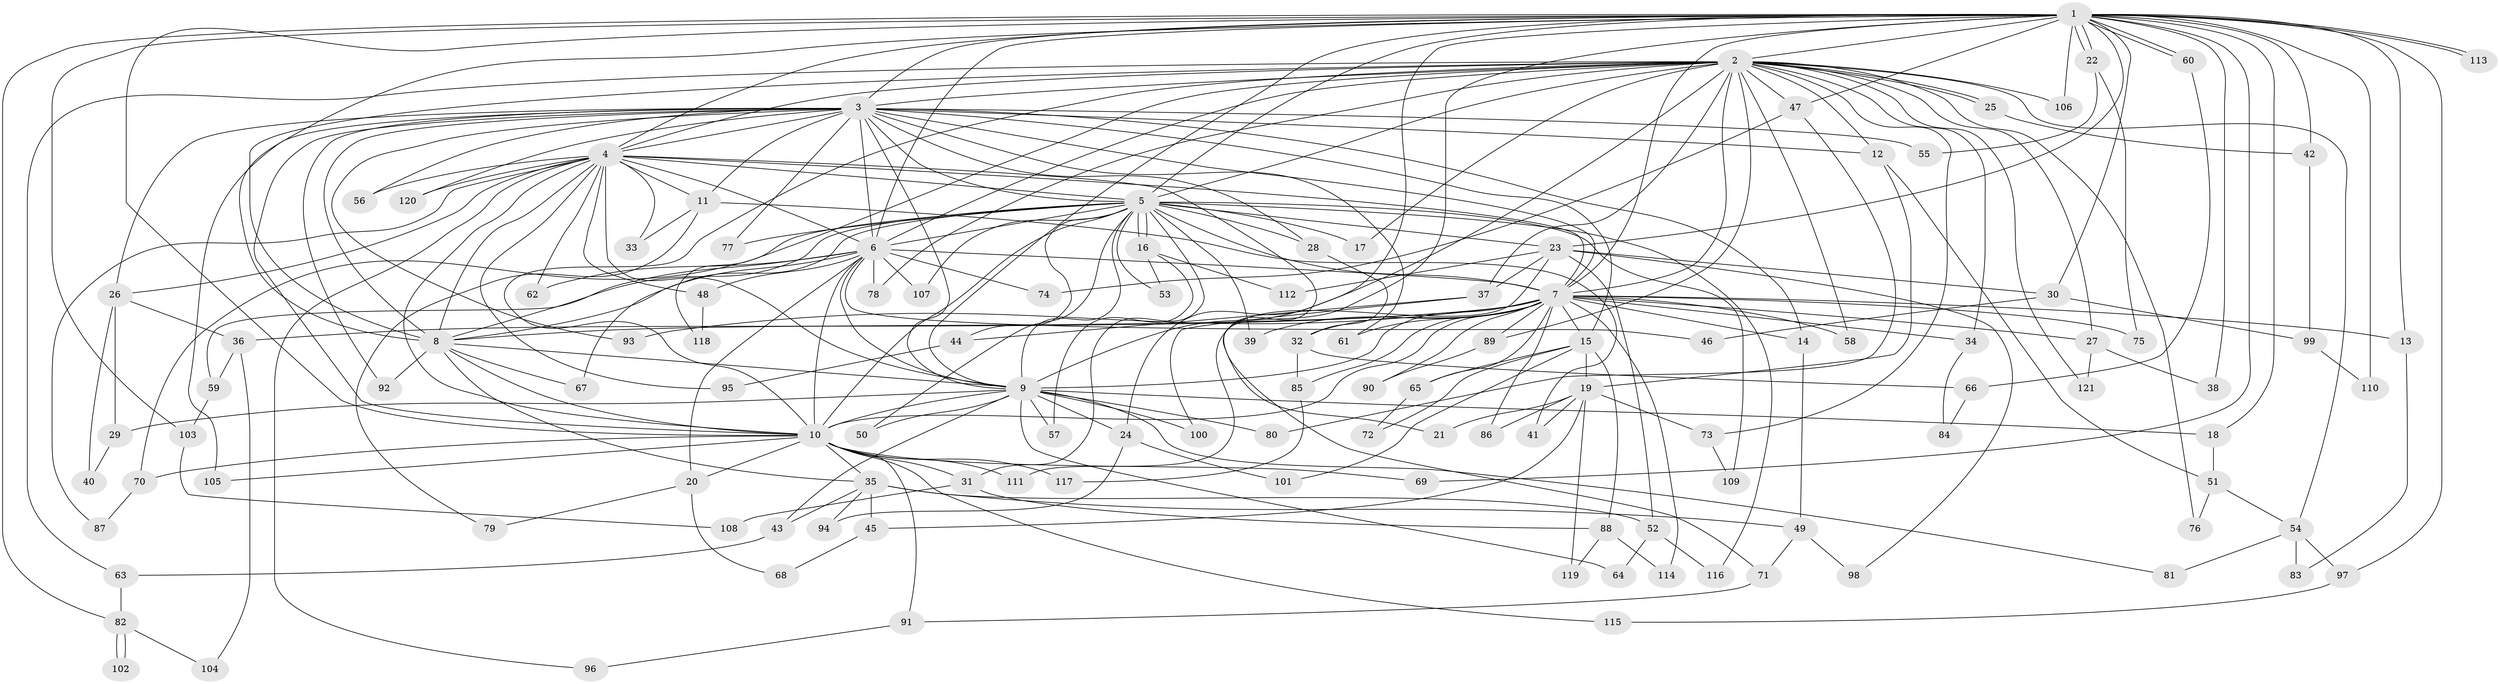 // Generated by graph-tools (version 1.1) at 2025/25/03/09/25 03:25:41]
// undirected, 121 vertices, 267 edges
graph export_dot {
graph [start="1"]
  node [color=gray90,style=filled];
  1;
  2;
  3;
  4;
  5;
  6;
  7;
  8;
  9;
  10;
  11;
  12;
  13;
  14;
  15;
  16;
  17;
  18;
  19;
  20;
  21;
  22;
  23;
  24;
  25;
  26;
  27;
  28;
  29;
  30;
  31;
  32;
  33;
  34;
  35;
  36;
  37;
  38;
  39;
  40;
  41;
  42;
  43;
  44;
  45;
  46;
  47;
  48;
  49;
  50;
  51;
  52;
  53;
  54;
  55;
  56;
  57;
  58;
  59;
  60;
  61;
  62;
  63;
  64;
  65;
  66;
  67;
  68;
  69;
  70;
  71;
  72;
  73;
  74;
  75;
  76;
  77;
  78;
  79;
  80;
  81;
  82;
  83;
  84;
  85;
  86;
  87;
  88;
  89;
  90;
  91;
  92;
  93;
  94;
  95;
  96;
  97;
  98;
  99;
  100;
  101;
  102;
  103;
  104;
  105;
  106;
  107;
  108;
  109;
  110;
  111;
  112;
  113;
  114;
  115;
  116;
  117;
  118;
  119;
  120;
  121;
  1 -- 2;
  1 -- 3;
  1 -- 4;
  1 -- 5;
  1 -- 6;
  1 -- 7;
  1 -- 8;
  1 -- 9;
  1 -- 10;
  1 -- 13;
  1 -- 18;
  1 -- 22;
  1 -- 22;
  1 -- 23;
  1 -- 24;
  1 -- 30;
  1 -- 38;
  1 -- 42;
  1 -- 47;
  1 -- 60;
  1 -- 60;
  1 -- 69;
  1 -- 71;
  1 -- 82;
  1 -- 97;
  1 -- 103;
  1 -- 106;
  1 -- 110;
  1 -- 113;
  1 -- 113;
  2 -- 3;
  2 -- 4;
  2 -- 5;
  2 -- 6;
  2 -- 7;
  2 -- 8;
  2 -- 9;
  2 -- 10;
  2 -- 12;
  2 -- 17;
  2 -- 25;
  2 -- 25;
  2 -- 27;
  2 -- 34;
  2 -- 37;
  2 -- 47;
  2 -- 54;
  2 -- 58;
  2 -- 63;
  2 -- 73;
  2 -- 76;
  2 -- 78;
  2 -- 89;
  2 -- 106;
  2 -- 118;
  2 -- 121;
  3 -- 4;
  3 -- 5;
  3 -- 6;
  3 -- 7;
  3 -- 8;
  3 -- 9;
  3 -- 10;
  3 -- 11;
  3 -- 12;
  3 -- 14;
  3 -- 15;
  3 -- 26;
  3 -- 28;
  3 -- 55;
  3 -- 56;
  3 -- 61;
  3 -- 77;
  3 -- 92;
  3 -- 93;
  3 -- 105;
  3 -- 120;
  4 -- 5;
  4 -- 6;
  4 -- 7;
  4 -- 8;
  4 -- 9;
  4 -- 10;
  4 -- 11;
  4 -- 21;
  4 -- 26;
  4 -- 33;
  4 -- 48;
  4 -- 56;
  4 -- 62;
  4 -- 87;
  4 -- 95;
  4 -- 96;
  4 -- 120;
  5 -- 6;
  5 -- 7;
  5 -- 8;
  5 -- 9;
  5 -- 10;
  5 -- 16;
  5 -- 16;
  5 -- 17;
  5 -- 23;
  5 -- 28;
  5 -- 31;
  5 -- 39;
  5 -- 44;
  5 -- 50;
  5 -- 53;
  5 -- 67;
  5 -- 70;
  5 -- 77;
  5 -- 107;
  5 -- 109;
  5 -- 116;
  6 -- 7;
  6 -- 8;
  6 -- 9;
  6 -- 10;
  6 -- 20;
  6 -- 46;
  6 -- 48;
  6 -- 59;
  6 -- 62;
  6 -- 74;
  6 -- 78;
  6 -- 107;
  7 -- 8;
  7 -- 9;
  7 -- 10;
  7 -- 13;
  7 -- 14;
  7 -- 15;
  7 -- 27;
  7 -- 32;
  7 -- 34;
  7 -- 36;
  7 -- 39;
  7 -- 58;
  7 -- 61;
  7 -- 65;
  7 -- 75;
  7 -- 85;
  7 -- 86;
  7 -- 89;
  7 -- 90;
  7 -- 93;
  7 -- 114;
  8 -- 9;
  8 -- 10;
  8 -- 35;
  8 -- 67;
  8 -- 92;
  9 -- 10;
  9 -- 18;
  9 -- 24;
  9 -- 29;
  9 -- 43;
  9 -- 50;
  9 -- 57;
  9 -- 64;
  9 -- 80;
  9 -- 81;
  9 -- 100;
  10 -- 20;
  10 -- 31;
  10 -- 35;
  10 -- 69;
  10 -- 70;
  10 -- 91;
  10 -- 105;
  10 -- 111;
  10 -- 115;
  10 -- 117;
  11 -- 33;
  11 -- 41;
  11 -- 79;
  12 -- 19;
  12 -- 51;
  13 -- 83;
  14 -- 49;
  15 -- 19;
  15 -- 65;
  15 -- 72;
  15 -- 88;
  15 -- 101;
  16 -- 53;
  16 -- 57;
  16 -- 112;
  18 -- 51;
  19 -- 21;
  19 -- 41;
  19 -- 45;
  19 -- 73;
  19 -- 86;
  19 -- 119;
  20 -- 68;
  20 -- 79;
  22 -- 55;
  22 -- 75;
  23 -- 30;
  23 -- 37;
  23 -- 52;
  23 -- 98;
  23 -- 111;
  23 -- 112;
  24 -- 94;
  24 -- 101;
  25 -- 42;
  26 -- 29;
  26 -- 36;
  26 -- 40;
  27 -- 38;
  27 -- 121;
  28 -- 32;
  29 -- 40;
  30 -- 46;
  30 -- 99;
  31 -- 88;
  31 -- 108;
  32 -- 66;
  32 -- 85;
  34 -- 84;
  35 -- 43;
  35 -- 45;
  35 -- 49;
  35 -- 52;
  35 -- 94;
  36 -- 59;
  36 -- 104;
  37 -- 44;
  37 -- 100;
  42 -- 99;
  43 -- 63;
  44 -- 95;
  45 -- 68;
  47 -- 74;
  47 -- 80;
  48 -- 118;
  49 -- 71;
  49 -- 98;
  51 -- 54;
  51 -- 76;
  52 -- 64;
  52 -- 116;
  54 -- 81;
  54 -- 83;
  54 -- 97;
  59 -- 103;
  60 -- 66;
  63 -- 82;
  65 -- 72;
  66 -- 84;
  70 -- 87;
  71 -- 91;
  73 -- 109;
  82 -- 102;
  82 -- 102;
  82 -- 104;
  85 -- 117;
  88 -- 114;
  88 -- 119;
  89 -- 90;
  91 -- 96;
  97 -- 115;
  99 -- 110;
  103 -- 108;
}
